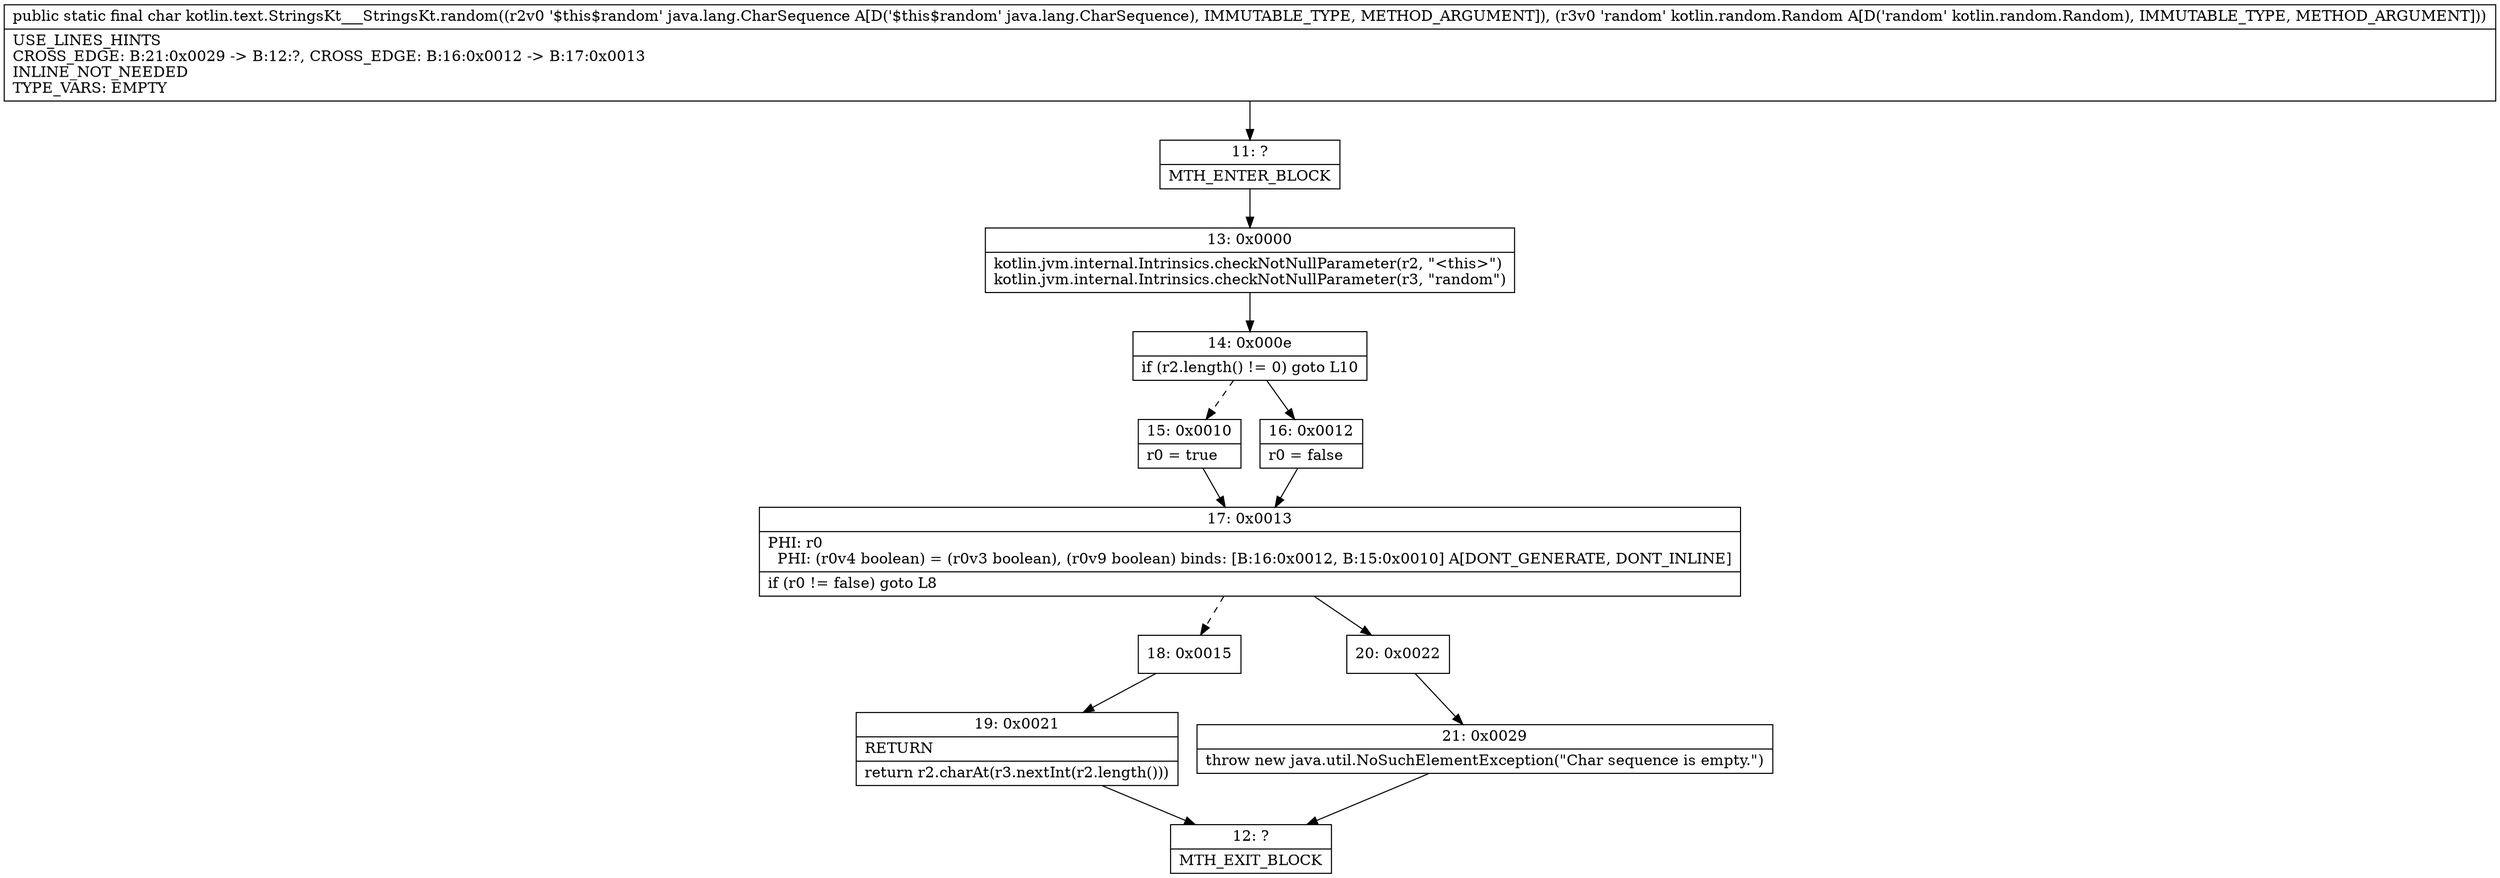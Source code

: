 digraph "CFG forkotlin.text.StringsKt___StringsKt.random(Ljava\/lang\/CharSequence;Lkotlin\/random\/Random;)C" {
Node_11 [shape=record,label="{11\:\ ?|MTH_ENTER_BLOCK\l}"];
Node_13 [shape=record,label="{13\:\ 0x0000|kotlin.jvm.internal.Intrinsics.checkNotNullParameter(r2, \"\<this\>\")\lkotlin.jvm.internal.Intrinsics.checkNotNullParameter(r3, \"random\")\l}"];
Node_14 [shape=record,label="{14\:\ 0x000e|if (r2.length() != 0) goto L10\l}"];
Node_15 [shape=record,label="{15\:\ 0x0010|r0 = true\l}"];
Node_17 [shape=record,label="{17\:\ 0x0013|PHI: r0 \l  PHI: (r0v4 boolean) = (r0v3 boolean), (r0v9 boolean) binds: [B:16:0x0012, B:15:0x0010] A[DONT_GENERATE, DONT_INLINE]\l|if (r0 != false) goto L8\l}"];
Node_18 [shape=record,label="{18\:\ 0x0015}"];
Node_19 [shape=record,label="{19\:\ 0x0021|RETURN\l|return r2.charAt(r3.nextInt(r2.length()))\l}"];
Node_12 [shape=record,label="{12\:\ ?|MTH_EXIT_BLOCK\l}"];
Node_20 [shape=record,label="{20\:\ 0x0022}"];
Node_21 [shape=record,label="{21\:\ 0x0029|throw new java.util.NoSuchElementException(\"Char sequence is empty.\")\l}"];
Node_16 [shape=record,label="{16\:\ 0x0012|r0 = false\l}"];
MethodNode[shape=record,label="{public static final char kotlin.text.StringsKt___StringsKt.random((r2v0 '$this$random' java.lang.CharSequence A[D('$this$random' java.lang.CharSequence), IMMUTABLE_TYPE, METHOD_ARGUMENT]), (r3v0 'random' kotlin.random.Random A[D('random' kotlin.random.Random), IMMUTABLE_TYPE, METHOD_ARGUMENT]))  | USE_LINES_HINTS\lCROSS_EDGE: B:21:0x0029 \-\> B:12:?, CROSS_EDGE: B:16:0x0012 \-\> B:17:0x0013\lINLINE_NOT_NEEDED\lTYPE_VARS: EMPTY\l}"];
MethodNode -> Node_11;Node_11 -> Node_13;
Node_13 -> Node_14;
Node_14 -> Node_15[style=dashed];
Node_14 -> Node_16;
Node_15 -> Node_17;
Node_17 -> Node_18[style=dashed];
Node_17 -> Node_20;
Node_18 -> Node_19;
Node_19 -> Node_12;
Node_20 -> Node_21;
Node_21 -> Node_12;
Node_16 -> Node_17;
}

